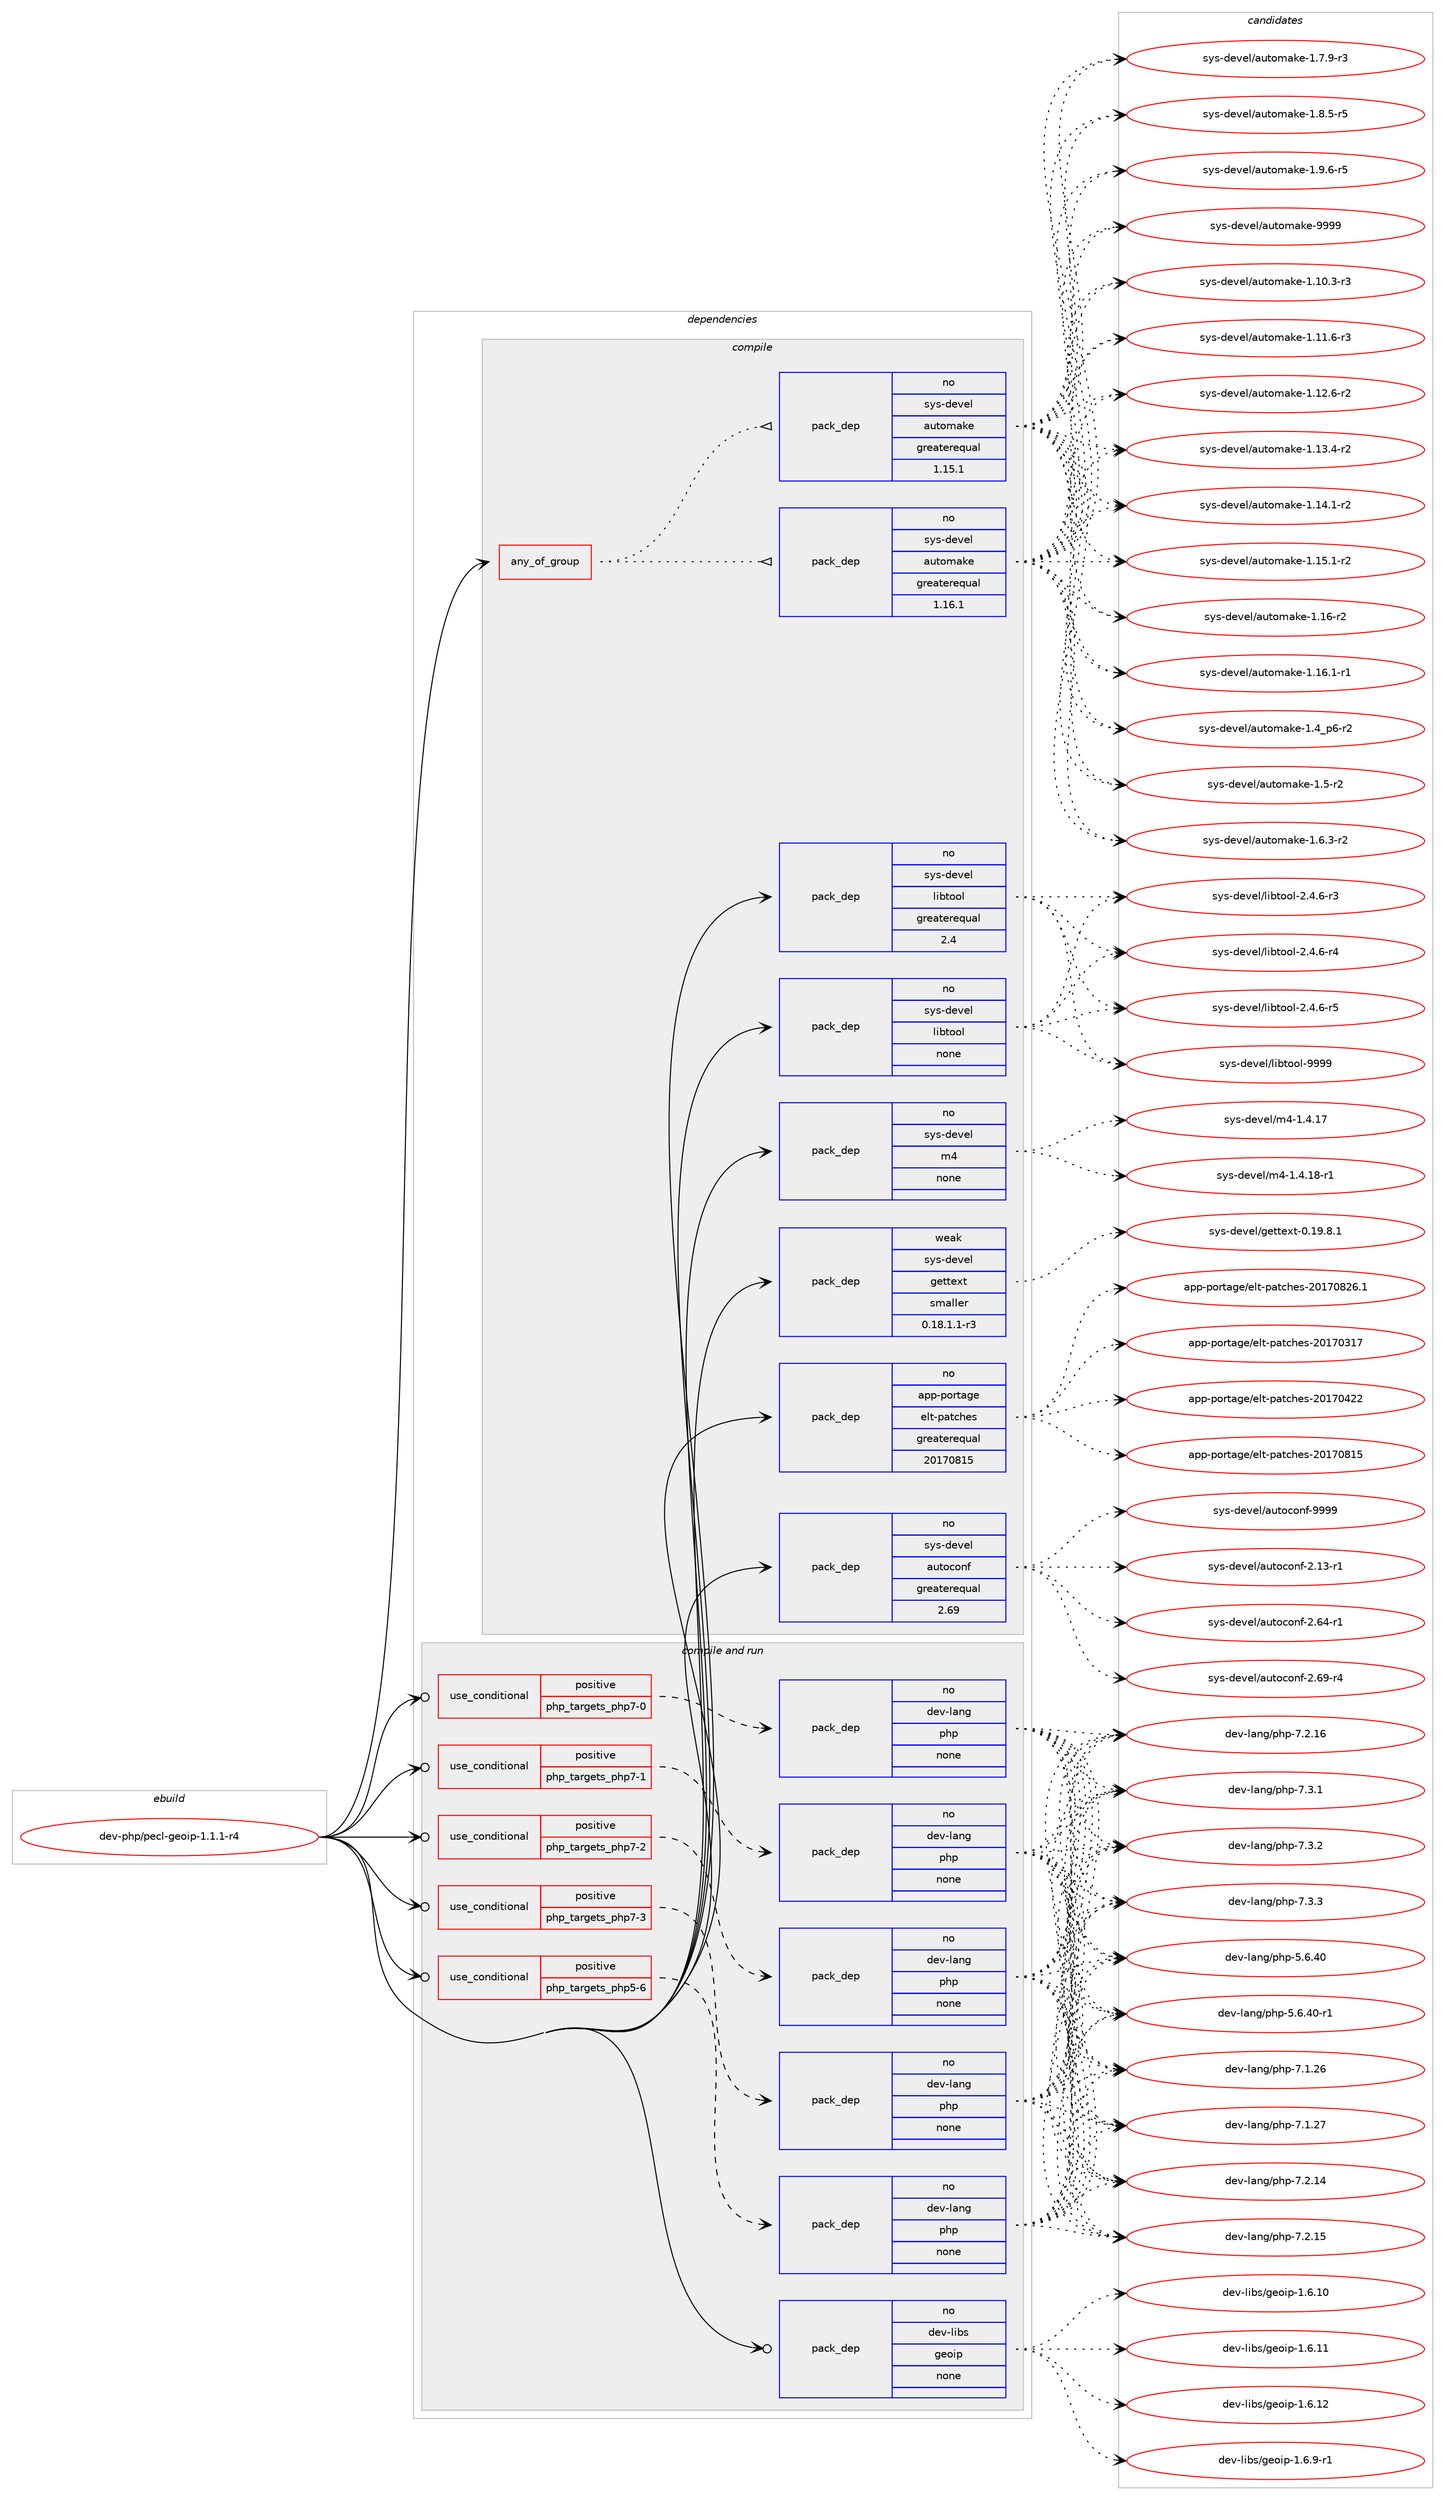 digraph prolog {

# *************
# Graph options
# *************

newrank=true;
concentrate=true;
compound=true;
graph [rankdir=LR,fontname=Helvetica,fontsize=10,ranksep=1.5];#, ranksep=2.5, nodesep=0.2];
edge  [arrowhead=vee];
node  [fontname=Helvetica,fontsize=10];

# **********
# The ebuild
# **********

subgraph cluster_leftcol {
color=gray;
rank=same;
label=<<i>ebuild</i>>;
id [label="dev-php/pecl-geoip-1.1.1-r4", color=red, width=4, href="../dev-php/pecl-geoip-1.1.1-r4.svg"];
}

# ****************
# The dependencies
# ****************

subgraph cluster_midcol {
color=gray;
label=<<i>dependencies</i>>;
subgraph cluster_compile {
fillcolor="#eeeeee";
style=filled;
label=<<i>compile</i>>;
subgraph any22548 {
dependency1393723 [label=<<TABLE BORDER="0" CELLBORDER="1" CELLSPACING="0" CELLPADDING="4"><TR><TD CELLPADDING="10">any_of_group</TD></TR></TABLE>>, shape=none, color=red];subgraph pack1001110 {
dependency1393724 [label=<<TABLE BORDER="0" CELLBORDER="1" CELLSPACING="0" CELLPADDING="4" WIDTH="220"><TR><TD ROWSPAN="6" CELLPADDING="30">pack_dep</TD></TR><TR><TD WIDTH="110">no</TD></TR><TR><TD>sys-devel</TD></TR><TR><TD>automake</TD></TR><TR><TD>greaterequal</TD></TR><TR><TD>1.16.1</TD></TR></TABLE>>, shape=none, color=blue];
}
dependency1393723:e -> dependency1393724:w [weight=20,style="dotted",arrowhead="oinv"];
subgraph pack1001111 {
dependency1393725 [label=<<TABLE BORDER="0" CELLBORDER="1" CELLSPACING="0" CELLPADDING="4" WIDTH="220"><TR><TD ROWSPAN="6" CELLPADDING="30">pack_dep</TD></TR><TR><TD WIDTH="110">no</TD></TR><TR><TD>sys-devel</TD></TR><TR><TD>automake</TD></TR><TR><TD>greaterequal</TD></TR><TR><TD>1.15.1</TD></TR></TABLE>>, shape=none, color=blue];
}
dependency1393723:e -> dependency1393725:w [weight=20,style="dotted",arrowhead="oinv"];
}
id:e -> dependency1393723:w [weight=20,style="solid",arrowhead="vee"];
subgraph pack1001112 {
dependency1393726 [label=<<TABLE BORDER="0" CELLBORDER="1" CELLSPACING="0" CELLPADDING="4" WIDTH="220"><TR><TD ROWSPAN="6" CELLPADDING="30">pack_dep</TD></TR><TR><TD WIDTH="110">no</TD></TR><TR><TD>app-portage</TD></TR><TR><TD>elt-patches</TD></TR><TR><TD>greaterequal</TD></TR><TR><TD>20170815</TD></TR></TABLE>>, shape=none, color=blue];
}
id:e -> dependency1393726:w [weight=20,style="solid",arrowhead="vee"];
subgraph pack1001113 {
dependency1393727 [label=<<TABLE BORDER="0" CELLBORDER="1" CELLSPACING="0" CELLPADDING="4" WIDTH="220"><TR><TD ROWSPAN="6" CELLPADDING="30">pack_dep</TD></TR><TR><TD WIDTH="110">no</TD></TR><TR><TD>sys-devel</TD></TR><TR><TD>autoconf</TD></TR><TR><TD>greaterequal</TD></TR><TR><TD>2.69</TD></TR></TABLE>>, shape=none, color=blue];
}
id:e -> dependency1393727:w [weight=20,style="solid",arrowhead="vee"];
subgraph pack1001114 {
dependency1393728 [label=<<TABLE BORDER="0" CELLBORDER="1" CELLSPACING="0" CELLPADDING="4" WIDTH="220"><TR><TD ROWSPAN="6" CELLPADDING="30">pack_dep</TD></TR><TR><TD WIDTH="110">no</TD></TR><TR><TD>sys-devel</TD></TR><TR><TD>libtool</TD></TR><TR><TD>greaterequal</TD></TR><TR><TD>2.4</TD></TR></TABLE>>, shape=none, color=blue];
}
id:e -> dependency1393728:w [weight=20,style="solid",arrowhead="vee"];
subgraph pack1001115 {
dependency1393729 [label=<<TABLE BORDER="0" CELLBORDER="1" CELLSPACING="0" CELLPADDING="4" WIDTH="220"><TR><TD ROWSPAN="6" CELLPADDING="30">pack_dep</TD></TR><TR><TD WIDTH="110">no</TD></TR><TR><TD>sys-devel</TD></TR><TR><TD>libtool</TD></TR><TR><TD>none</TD></TR><TR><TD></TD></TR></TABLE>>, shape=none, color=blue];
}
id:e -> dependency1393729:w [weight=20,style="solid",arrowhead="vee"];
subgraph pack1001116 {
dependency1393730 [label=<<TABLE BORDER="0" CELLBORDER="1" CELLSPACING="0" CELLPADDING="4" WIDTH="220"><TR><TD ROWSPAN="6" CELLPADDING="30">pack_dep</TD></TR><TR><TD WIDTH="110">no</TD></TR><TR><TD>sys-devel</TD></TR><TR><TD>m4</TD></TR><TR><TD>none</TD></TR><TR><TD></TD></TR></TABLE>>, shape=none, color=blue];
}
id:e -> dependency1393730:w [weight=20,style="solid",arrowhead="vee"];
subgraph pack1001117 {
dependency1393731 [label=<<TABLE BORDER="0" CELLBORDER="1" CELLSPACING="0" CELLPADDING="4" WIDTH="220"><TR><TD ROWSPAN="6" CELLPADDING="30">pack_dep</TD></TR><TR><TD WIDTH="110">weak</TD></TR><TR><TD>sys-devel</TD></TR><TR><TD>gettext</TD></TR><TR><TD>smaller</TD></TR><TR><TD>0.18.1.1-r3</TD></TR></TABLE>>, shape=none, color=blue];
}
id:e -> dependency1393731:w [weight=20,style="solid",arrowhead="vee"];
}
subgraph cluster_compileandrun {
fillcolor="#eeeeee";
style=filled;
label=<<i>compile and run</i>>;
subgraph cond369500 {
dependency1393732 [label=<<TABLE BORDER="0" CELLBORDER="1" CELLSPACING="0" CELLPADDING="4"><TR><TD ROWSPAN="3" CELLPADDING="10">use_conditional</TD></TR><TR><TD>positive</TD></TR><TR><TD>php_targets_php5-6</TD></TR></TABLE>>, shape=none, color=red];
subgraph pack1001118 {
dependency1393733 [label=<<TABLE BORDER="0" CELLBORDER="1" CELLSPACING="0" CELLPADDING="4" WIDTH="220"><TR><TD ROWSPAN="6" CELLPADDING="30">pack_dep</TD></TR><TR><TD WIDTH="110">no</TD></TR><TR><TD>dev-lang</TD></TR><TR><TD>php</TD></TR><TR><TD>none</TD></TR><TR><TD></TD></TR></TABLE>>, shape=none, color=blue];
}
dependency1393732:e -> dependency1393733:w [weight=20,style="dashed",arrowhead="vee"];
}
id:e -> dependency1393732:w [weight=20,style="solid",arrowhead="odotvee"];
subgraph cond369501 {
dependency1393734 [label=<<TABLE BORDER="0" CELLBORDER="1" CELLSPACING="0" CELLPADDING="4"><TR><TD ROWSPAN="3" CELLPADDING="10">use_conditional</TD></TR><TR><TD>positive</TD></TR><TR><TD>php_targets_php7-0</TD></TR></TABLE>>, shape=none, color=red];
subgraph pack1001119 {
dependency1393735 [label=<<TABLE BORDER="0" CELLBORDER="1" CELLSPACING="0" CELLPADDING="4" WIDTH="220"><TR><TD ROWSPAN="6" CELLPADDING="30">pack_dep</TD></TR><TR><TD WIDTH="110">no</TD></TR><TR><TD>dev-lang</TD></TR><TR><TD>php</TD></TR><TR><TD>none</TD></TR><TR><TD></TD></TR></TABLE>>, shape=none, color=blue];
}
dependency1393734:e -> dependency1393735:w [weight=20,style="dashed",arrowhead="vee"];
}
id:e -> dependency1393734:w [weight=20,style="solid",arrowhead="odotvee"];
subgraph cond369502 {
dependency1393736 [label=<<TABLE BORDER="0" CELLBORDER="1" CELLSPACING="0" CELLPADDING="4"><TR><TD ROWSPAN="3" CELLPADDING="10">use_conditional</TD></TR><TR><TD>positive</TD></TR><TR><TD>php_targets_php7-1</TD></TR></TABLE>>, shape=none, color=red];
subgraph pack1001120 {
dependency1393737 [label=<<TABLE BORDER="0" CELLBORDER="1" CELLSPACING="0" CELLPADDING="4" WIDTH="220"><TR><TD ROWSPAN="6" CELLPADDING="30">pack_dep</TD></TR><TR><TD WIDTH="110">no</TD></TR><TR><TD>dev-lang</TD></TR><TR><TD>php</TD></TR><TR><TD>none</TD></TR><TR><TD></TD></TR></TABLE>>, shape=none, color=blue];
}
dependency1393736:e -> dependency1393737:w [weight=20,style="dashed",arrowhead="vee"];
}
id:e -> dependency1393736:w [weight=20,style="solid",arrowhead="odotvee"];
subgraph cond369503 {
dependency1393738 [label=<<TABLE BORDER="0" CELLBORDER="1" CELLSPACING="0" CELLPADDING="4"><TR><TD ROWSPAN="3" CELLPADDING="10">use_conditional</TD></TR><TR><TD>positive</TD></TR><TR><TD>php_targets_php7-2</TD></TR></TABLE>>, shape=none, color=red];
subgraph pack1001121 {
dependency1393739 [label=<<TABLE BORDER="0" CELLBORDER="1" CELLSPACING="0" CELLPADDING="4" WIDTH="220"><TR><TD ROWSPAN="6" CELLPADDING="30">pack_dep</TD></TR><TR><TD WIDTH="110">no</TD></TR><TR><TD>dev-lang</TD></TR><TR><TD>php</TD></TR><TR><TD>none</TD></TR><TR><TD></TD></TR></TABLE>>, shape=none, color=blue];
}
dependency1393738:e -> dependency1393739:w [weight=20,style="dashed",arrowhead="vee"];
}
id:e -> dependency1393738:w [weight=20,style="solid",arrowhead="odotvee"];
subgraph cond369504 {
dependency1393740 [label=<<TABLE BORDER="0" CELLBORDER="1" CELLSPACING="0" CELLPADDING="4"><TR><TD ROWSPAN="3" CELLPADDING="10">use_conditional</TD></TR><TR><TD>positive</TD></TR><TR><TD>php_targets_php7-3</TD></TR></TABLE>>, shape=none, color=red];
subgraph pack1001122 {
dependency1393741 [label=<<TABLE BORDER="0" CELLBORDER="1" CELLSPACING="0" CELLPADDING="4" WIDTH="220"><TR><TD ROWSPAN="6" CELLPADDING="30">pack_dep</TD></TR><TR><TD WIDTH="110">no</TD></TR><TR><TD>dev-lang</TD></TR><TR><TD>php</TD></TR><TR><TD>none</TD></TR><TR><TD></TD></TR></TABLE>>, shape=none, color=blue];
}
dependency1393740:e -> dependency1393741:w [weight=20,style="dashed",arrowhead="vee"];
}
id:e -> dependency1393740:w [weight=20,style="solid",arrowhead="odotvee"];
subgraph pack1001123 {
dependency1393742 [label=<<TABLE BORDER="0" CELLBORDER="1" CELLSPACING="0" CELLPADDING="4" WIDTH="220"><TR><TD ROWSPAN="6" CELLPADDING="30">pack_dep</TD></TR><TR><TD WIDTH="110">no</TD></TR><TR><TD>dev-libs</TD></TR><TR><TD>geoip</TD></TR><TR><TD>none</TD></TR><TR><TD></TD></TR></TABLE>>, shape=none, color=blue];
}
id:e -> dependency1393742:w [weight=20,style="solid",arrowhead="odotvee"];
}
subgraph cluster_run {
fillcolor="#eeeeee";
style=filled;
label=<<i>run</i>>;
}
}

# **************
# The candidates
# **************

subgraph cluster_choices {
rank=same;
color=gray;
label=<<i>candidates</i>>;

subgraph choice1001110 {
color=black;
nodesep=1;
choice11512111545100101118101108479711711611110997107101454946494846514511451 [label="sys-devel/automake-1.10.3-r3", color=red, width=4,href="../sys-devel/automake-1.10.3-r3.svg"];
choice11512111545100101118101108479711711611110997107101454946494946544511451 [label="sys-devel/automake-1.11.6-r3", color=red, width=4,href="../sys-devel/automake-1.11.6-r3.svg"];
choice11512111545100101118101108479711711611110997107101454946495046544511450 [label="sys-devel/automake-1.12.6-r2", color=red, width=4,href="../sys-devel/automake-1.12.6-r2.svg"];
choice11512111545100101118101108479711711611110997107101454946495146524511450 [label="sys-devel/automake-1.13.4-r2", color=red, width=4,href="../sys-devel/automake-1.13.4-r2.svg"];
choice11512111545100101118101108479711711611110997107101454946495246494511450 [label="sys-devel/automake-1.14.1-r2", color=red, width=4,href="../sys-devel/automake-1.14.1-r2.svg"];
choice11512111545100101118101108479711711611110997107101454946495346494511450 [label="sys-devel/automake-1.15.1-r2", color=red, width=4,href="../sys-devel/automake-1.15.1-r2.svg"];
choice1151211154510010111810110847971171161111099710710145494649544511450 [label="sys-devel/automake-1.16-r2", color=red, width=4,href="../sys-devel/automake-1.16-r2.svg"];
choice11512111545100101118101108479711711611110997107101454946495446494511449 [label="sys-devel/automake-1.16.1-r1", color=red, width=4,href="../sys-devel/automake-1.16.1-r1.svg"];
choice115121115451001011181011084797117116111109971071014549465295112544511450 [label="sys-devel/automake-1.4_p6-r2", color=red, width=4,href="../sys-devel/automake-1.4_p6-r2.svg"];
choice11512111545100101118101108479711711611110997107101454946534511450 [label="sys-devel/automake-1.5-r2", color=red, width=4,href="../sys-devel/automake-1.5-r2.svg"];
choice115121115451001011181011084797117116111109971071014549465446514511450 [label="sys-devel/automake-1.6.3-r2", color=red, width=4,href="../sys-devel/automake-1.6.3-r2.svg"];
choice115121115451001011181011084797117116111109971071014549465546574511451 [label="sys-devel/automake-1.7.9-r3", color=red, width=4,href="../sys-devel/automake-1.7.9-r3.svg"];
choice115121115451001011181011084797117116111109971071014549465646534511453 [label="sys-devel/automake-1.8.5-r5", color=red, width=4,href="../sys-devel/automake-1.8.5-r5.svg"];
choice115121115451001011181011084797117116111109971071014549465746544511453 [label="sys-devel/automake-1.9.6-r5", color=red, width=4,href="../sys-devel/automake-1.9.6-r5.svg"];
choice115121115451001011181011084797117116111109971071014557575757 [label="sys-devel/automake-9999", color=red, width=4,href="../sys-devel/automake-9999.svg"];
dependency1393724:e -> choice11512111545100101118101108479711711611110997107101454946494846514511451:w [style=dotted,weight="100"];
dependency1393724:e -> choice11512111545100101118101108479711711611110997107101454946494946544511451:w [style=dotted,weight="100"];
dependency1393724:e -> choice11512111545100101118101108479711711611110997107101454946495046544511450:w [style=dotted,weight="100"];
dependency1393724:e -> choice11512111545100101118101108479711711611110997107101454946495146524511450:w [style=dotted,weight="100"];
dependency1393724:e -> choice11512111545100101118101108479711711611110997107101454946495246494511450:w [style=dotted,weight="100"];
dependency1393724:e -> choice11512111545100101118101108479711711611110997107101454946495346494511450:w [style=dotted,weight="100"];
dependency1393724:e -> choice1151211154510010111810110847971171161111099710710145494649544511450:w [style=dotted,weight="100"];
dependency1393724:e -> choice11512111545100101118101108479711711611110997107101454946495446494511449:w [style=dotted,weight="100"];
dependency1393724:e -> choice115121115451001011181011084797117116111109971071014549465295112544511450:w [style=dotted,weight="100"];
dependency1393724:e -> choice11512111545100101118101108479711711611110997107101454946534511450:w [style=dotted,weight="100"];
dependency1393724:e -> choice115121115451001011181011084797117116111109971071014549465446514511450:w [style=dotted,weight="100"];
dependency1393724:e -> choice115121115451001011181011084797117116111109971071014549465546574511451:w [style=dotted,weight="100"];
dependency1393724:e -> choice115121115451001011181011084797117116111109971071014549465646534511453:w [style=dotted,weight="100"];
dependency1393724:e -> choice115121115451001011181011084797117116111109971071014549465746544511453:w [style=dotted,weight="100"];
dependency1393724:e -> choice115121115451001011181011084797117116111109971071014557575757:w [style=dotted,weight="100"];
}
subgraph choice1001111 {
color=black;
nodesep=1;
choice11512111545100101118101108479711711611110997107101454946494846514511451 [label="sys-devel/automake-1.10.3-r3", color=red, width=4,href="../sys-devel/automake-1.10.3-r3.svg"];
choice11512111545100101118101108479711711611110997107101454946494946544511451 [label="sys-devel/automake-1.11.6-r3", color=red, width=4,href="../sys-devel/automake-1.11.6-r3.svg"];
choice11512111545100101118101108479711711611110997107101454946495046544511450 [label="sys-devel/automake-1.12.6-r2", color=red, width=4,href="../sys-devel/automake-1.12.6-r2.svg"];
choice11512111545100101118101108479711711611110997107101454946495146524511450 [label="sys-devel/automake-1.13.4-r2", color=red, width=4,href="../sys-devel/automake-1.13.4-r2.svg"];
choice11512111545100101118101108479711711611110997107101454946495246494511450 [label="sys-devel/automake-1.14.1-r2", color=red, width=4,href="../sys-devel/automake-1.14.1-r2.svg"];
choice11512111545100101118101108479711711611110997107101454946495346494511450 [label="sys-devel/automake-1.15.1-r2", color=red, width=4,href="../sys-devel/automake-1.15.1-r2.svg"];
choice1151211154510010111810110847971171161111099710710145494649544511450 [label="sys-devel/automake-1.16-r2", color=red, width=4,href="../sys-devel/automake-1.16-r2.svg"];
choice11512111545100101118101108479711711611110997107101454946495446494511449 [label="sys-devel/automake-1.16.1-r1", color=red, width=4,href="../sys-devel/automake-1.16.1-r1.svg"];
choice115121115451001011181011084797117116111109971071014549465295112544511450 [label="sys-devel/automake-1.4_p6-r2", color=red, width=4,href="../sys-devel/automake-1.4_p6-r2.svg"];
choice11512111545100101118101108479711711611110997107101454946534511450 [label="sys-devel/automake-1.5-r2", color=red, width=4,href="../sys-devel/automake-1.5-r2.svg"];
choice115121115451001011181011084797117116111109971071014549465446514511450 [label="sys-devel/automake-1.6.3-r2", color=red, width=4,href="../sys-devel/automake-1.6.3-r2.svg"];
choice115121115451001011181011084797117116111109971071014549465546574511451 [label="sys-devel/automake-1.7.9-r3", color=red, width=4,href="../sys-devel/automake-1.7.9-r3.svg"];
choice115121115451001011181011084797117116111109971071014549465646534511453 [label="sys-devel/automake-1.8.5-r5", color=red, width=4,href="../sys-devel/automake-1.8.5-r5.svg"];
choice115121115451001011181011084797117116111109971071014549465746544511453 [label="sys-devel/automake-1.9.6-r5", color=red, width=4,href="../sys-devel/automake-1.9.6-r5.svg"];
choice115121115451001011181011084797117116111109971071014557575757 [label="sys-devel/automake-9999", color=red, width=4,href="../sys-devel/automake-9999.svg"];
dependency1393725:e -> choice11512111545100101118101108479711711611110997107101454946494846514511451:w [style=dotted,weight="100"];
dependency1393725:e -> choice11512111545100101118101108479711711611110997107101454946494946544511451:w [style=dotted,weight="100"];
dependency1393725:e -> choice11512111545100101118101108479711711611110997107101454946495046544511450:w [style=dotted,weight="100"];
dependency1393725:e -> choice11512111545100101118101108479711711611110997107101454946495146524511450:w [style=dotted,weight="100"];
dependency1393725:e -> choice11512111545100101118101108479711711611110997107101454946495246494511450:w [style=dotted,weight="100"];
dependency1393725:e -> choice11512111545100101118101108479711711611110997107101454946495346494511450:w [style=dotted,weight="100"];
dependency1393725:e -> choice1151211154510010111810110847971171161111099710710145494649544511450:w [style=dotted,weight="100"];
dependency1393725:e -> choice11512111545100101118101108479711711611110997107101454946495446494511449:w [style=dotted,weight="100"];
dependency1393725:e -> choice115121115451001011181011084797117116111109971071014549465295112544511450:w [style=dotted,weight="100"];
dependency1393725:e -> choice11512111545100101118101108479711711611110997107101454946534511450:w [style=dotted,weight="100"];
dependency1393725:e -> choice115121115451001011181011084797117116111109971071014549465446514511450:w [style=dotted,weight="100"];
dependency1393725:e -> choice115121115451001011181011084797117116111109971071014549465546574511451:w [style=dotted,weight="100"];
dependency1393725:e -> choice115121115451001011181011084797117116111109971071014549465646534511453:w [style=dotted,weight="100"];
dependency1393725:e -> choice115121115451001011181011084797117116111109971071014549465746544511453:w [style=dotted,weight="100"];
dependency1393725:e -> choice115121115451001011181011084797117116111109971071014557575757:w [style=dotted,weight="100"];
}
subgraph choice1001112 {
color=black;
nodesep=1;
choice97112112451121111141169710310147101108116451129711699104101115455048495548514955 [label="app-portage/elt-patches-20170317", color=red, width=4,href="../app-portage/elt-patches-20170317.svg"];
choice97112112451121111141169710310147101108116451129711699104101115455048495548525050 [label="app-portage/elt-patches-20170422", color=red, width=4,href="../app-portage/elt-patches-20170422.svg"];
choice97112112451121111141169710310147101108116451129711699104101115455048495548564953 [label="app-portage/elt-patches-20170815", color=red, width=4,href="../app-portage/elt-patches-20170815.svg"];
choice971121124511211111411697103101471011081164511297116991041011154550484955485650544649 [label="app-portage/elt-patches-20170826.1", color=red, width=4,href="../app-portage/elt-patches-20170826.1.svg"];
dependency1393726:e -> choice97112112451121111141169710310147101108116451129711699104101115455048495548514955:w [style=dotted,weight="100"];
dependency1393726:e -> choice97112112451121111141169710310147101108116451129711699104101115455048495548525050:w [style=dotted,weight="100"];
dependency1393726:e -> choice97112112451121111141169710310147101108116451129711699104101115455048495548564953:w [style=dotted,weight="100"];
dependency1393726:e -> choice971121124511211111411697103101471011081164511297116991041011154550484955485650544649:w [style=dotted,weight="100"];
}
subgraph choice1001113 {
color=black;
nodesep=1;
choice1151211154510010111810110847971171161119911111010245504649514511449 [label="sys-devel/autoconf-2.13-r1", color=red, width=4,href="../sys-devel/autoconf-2.13-r1.svg"];
choice1151211154510010111810110847971171161119911111010245504654524511449 [label="sys-devel/autoconf-2.64-r1", color=red, width=4,href="../sys-devel/autoconf-2.64-r1.svg"];
choice1151211154510010111810110847971171161119911111010245504654574511452 [label="sys-devel/autoconf-2.69-r4", color=red, width=4,href="../sys-devel/autoconf-2.69-r4.svg"];
choice115121115451001011181011084797117116111991111101024557575757 [label="sys-devel/autoconf-9999", color=red, width=4,href="../sys-devel/autoconf-9999.svg"];
dependency1393727:e -> choice1151211154510010111810110847971171161119911111010245504649514511449:w [style=dotted,weight="100"];
dependency1393727:e -> choice1151211154510010111810110847971171161119911111010245504654524511449:w [style=dotted,weight="100"];
dependency1393727:e -> choice1151211154510010111810110847971171161119911111010245504654574511452:w [style=dotted,weight="100"];
dependency1393727:e -> choice115121115451001011181011084797117116111991111101024557575757:w [style=dotted,weight="100"];
}
subgraph choice1001114 {
color=black;
nodesep=1;
choice1151211154510010111810110847108105981161111111084550465246544511451 [label="sys-devel/libtool-2.4.6-r3", color=red, width=4,href="../sys-devel/libtool-2.4.6-r3.svg"];
choice1151211154510010111810110847108105981161111111084550465246544511452 [label="sys-devel/libtool-2.4.6-r4", color=red, width=4,href="../sys-devel/libtool-2.4.6-r4.svg"];
choice1151211154510010111810110847108105981161111111084550465246544511453 [label="sys-devel/libtool-2.4.6-r5", color=red, width=4,href="../sys-devel/libtool-2.4.6-r5.svg"];
choice1151211154510010111810110847108105981161111111084557575757 [label="sys-devel/libtool-9999", color=red, width=4,href="../sys-devel/libtool-9999.svg"];
dependency1393728:e -> choice1151211154510010111810110847108105981161111111084550465246544511451:w [style=dotted,weight="100"];
dependency1393728:e -> choice1151211154510010111810110847108105981161111111084550465246544511452:w [style=dotted,weight="100"];
dependency1393728:e -> choice1151211154510010111810110847108105981161111111084550465246544511453:w [style=dotted,weight="100"];
dependency1393728:e -> choice1151211154510010111810110847108105981161111111084557575757:w [style=dotted,weight="100"];
}
subgraph choice1001115 {
color=black;
nodesep=1;
choice1151211154510010111810110847108105981161111111084550465246544511451 [label="sys-devel/libtool-2.4.6-r3", color=red, width=4,href="../sys-devel/libtool-2.4.6-r3.svg"];
choice1151211154510010111810110847108105981161111111084550465246544511452 [label="sys-devel/libtool-2.4.6-r4", color=red, width=4,href="../sys-devel/libtool-2.4.6-r4.svg"];
choice1151211154510010111810110847108105981161111111084550465246544511453 [label="sys-devel/libtool-2.4.6-r5", color=red, width=4,href="../sys-devel/libtool-2.4.6-r5.svg"];
choice1151211154510010111810110847108105981161111111084557575757 [label="sys-devel/libtool-9999", color=red, width=4,href="../sys-devel/libtool-9999.svg"];
dependency1393729:e -> choice1151211154510010111810110847108105981161111111084550465246544511451:w [style=dotted,weight="100"];
dependency1393729:e -> choice1151211154510010111810110847108105981161111111084550465246544511452:w [style=dotted,weight="100"];
dependency1393729:e -> choice1151211154510010111810110847108105981161111111084550465246544511453:w [style=dotted,weight="100"];
dependency1393729:e -> choice1151211154510010111810110847108105981161111111084557575757:w [style=dotted,weight="100"];
}
subgraph choice1001116 {
color=black;
nodesep=1;
choice11512111545100101118101108471095245494652464955 [label="sys-devel/m4-1.4.17", color=red, width=4,href="../sys-devel/m4-1.4.17.svg"];
choice115121115451001011181011084710952454946524649564511449 [label="sys-devel/m4-1.4.18-r1", color=red, width=4,href="../sys-devel/m4-1.4.18-r1.svg"];
dependency1393730:e -> choice11512111545100101118101108471095245494652464955:w [style=dotted,weight="100"];
dependency1393730:e -> choice115121115451001011181011084710952454946524649564511449:w [style=dotted,weight="100"];
}
subgraph choice1001117 {
color=black;
nodesep=1;
choice1151211154510010111810110847103101116116101120116454846495746564649 [label="sys-devel/gettext-0.19.8.1", color=red, width=4,href="../sys-devel/gettext-0.19.8.1.svg"];
dependency1393731:e -> choice1151211154510010111810110847103101116116101120116454846495746564649:w [style=dotted,weight="100"];
}
subgraph choice1001118 {
color=black;
nodesep=1;
choice10010111845108971101034711210411245534654465248 [label="dev-lang/php-5.6.40", color=red, width=4,href="../dev-lang/php-5.6.40.svg"];
choice100101118451089711010347112104112455346544652484511449 [label="dev-lang/php-5.6.40-r1", color=red, width=4,href="../dev-lang/php-5.6.40-r1.svg"];
choice10010111845108971101034711210411245554649465054 [label="dev-lang/php-7.1.26", color=red, width=4,href="../dev-lang/php-7.1.26.svg"];
choice10010111845108971101034711210411245554649465055 [label="dev-lang/php-7.1.27", color=red, width=4,href="../dev-lang/php-7.1.27.svg"];
choice10010111845108971101034711210411245554650464952 [label="dev-lang/php-7.2.14", color=red, width=4,href="../dev-lang/php-7.2.14.svg"];
choice10010111845108971101034711210411245554650464953 [label="dev-lang/php-7.2.15", color=red, width=4,href="../dev-lang/php-7.2.15.svg"];
choice10010111845108971101034711210411245554650464954 [label="dev-lang/php-7.2.16", color=red, width=4,href="../dev-lang/php-7.2.16.svg"];
choice100101118451089711010347112104112455546514649 [label="dev-lang/php-7.3.1", color=red, width=4,href="../dev-lang/php-7.3.1.svg"];
choice100101118451089711010347112104112455546514650 [label="dev-lang/php-7.3.2", color=red, width=4,href="../dev-lang/php-7.3.2.svg"];
choice100101118451089711010347112104112455546514651 [label="dev-lang/php-7.3.3", color=red, width=4,href="../dev-lang/php-7.3.3.svg"];
dependency1393733:e -> choice10010111845108971101034711210411245534654465248:w [style=dotted,weight="100"];
dependency1393733:e -> choice100101118451089711010347112104112455346544652484511449:w [style=dotted,weight="100"];
dependency1393733:e -> choice10010111845108971101034711210411245554649465054:w [style=dotted,weight="100"];
dependency1393733:e -> choice10010111845108971101034711210411245554649465055:w [style=dotted,weight="100"];
dependency1393733:e -> choice10010111845108971101034711210411245554650464952:w [style=dotted,weight="100"];
dependency1393733:e -> choice10010111845108971101034711210411245554650464953:w [style=dotted,weight="100"];
dependency1393733:e -> choice10010111845108971101034711210411245554650464954:w [style=dotted,weight="100"];
dependency1393733:e -> choice100101118451089711010347112104112455546514649:w [style=dotted,weight="100"];
dependency1393733:e -> choice100101118451089711010347112104112455546514650:w [style=dotted,weight="100"];
dependency1393733:e -> choice100101118451089711010347112104112455546514651:w [style=dotted,weight="100"];
}
subgraph choice1001119 {
color=black;
nodesep=1;
choice10010111845108971101034711210411245534654465248 [label="dev-lang/php-5.6.40", color=red, width=4,href="../dev-lang/php-5.6.40.svg"];
choice100101118451089711010347112104112455346544652484511449 [label="dev-lang/php-5.6.40-r1", color=red, width=4,href="../dev-lang/php-5.6.40-r1.svg"];
choice10010111845108971101034711210411245554649465054 [label="dev-lang/php-7.1.26", color=red, width=4,href="../dev-lang/php-7.1.26.svg"];
choice10010111845108971101034711210411245554649465055 [label="dev-lang/php-7.1.27", color=red, width=4,href="../dev-lang/php-7.1.27.svg"];
choice10010111845108971101034711210411245554650464952 [label="dev-lang/php-7.2.14", color=red, width=4,href="../dev-lang/php-7.2.14.svg"];
choice10010111845108971101034711210411245554650464953 [label="dev-lang/php-7.2.15", color=red, width=4,href="../dev-lang/php-7.2.15.svg"];
choice10010111845108971101034711210411245554650464954 [label="dev-lang/php-7.2.16", color=red, width=4,href="../dev-lang/php-7.2.16.svg"];
choice100101118451089711010347112104112455546514649 [label="dev-lang/php-7.3.1", color=red, width=4,href="../dev-lang/php-7.3.1.svg"];
choice100101118451089711010347112104112455546514650 [label="dev-lang/php-7.3.2", color=red, width=4,href="../dev-lang/php-7.3.2.svg"];
choice100101118451089711010347112104112455546514651 [label="dev-lang/php-7.3.3", color=red, width=4,href="../dev-lang/php-7.3.3.svg"];
dependency1393735:e -> choice10010111845108971101034711210411245534654465248:w [style=dotted,weight="100"];
dependency1393735:e -> choice100101118451089711010347112104112455346544652484511449:w [style=dotted,weight="100"];
dependency1393735:e -> choice10010111845108971101034711210411245554649465054:w [style=dotted,weight="100"];
dependency1393735:e -> choice10010111845108971101034711210411245554649465055:w [style=dotted,weight="100"];
dependency1393735:e -> choice10010111845108971101034711210411245554650464952:w [style=dotted,weight="100"];
dependency1393735:e -> choice10010111845108971101034711210411245554650464953:w [style=dotted,weight="100"];
dependency1393735:e -> choice10010111845108971101034711210411245554650464954:w [style=dotted,weight="100"];
dependency1393735:e -> choice100101118451089711010347112104112455546514649:w [style=dotted,weight="100"];
dependency1393735:e -> choice100101118451089711010347112104112455546514650:w [style=dotted,weight="100"];
dependency1393735:e -> choice100101118451089711010347112104112455546514651:w [style=dotted,weight="100"];
}
subgraph choice1001120 {
color=black;
nodesep=1;
choice10010111845108971101034711210411245534654465248 [label="dev-lang/php-5.6.40", color=red, width=4,href="../dev-lang/php-5.6.40.svg"];
choice100101118451089711010347112104112455346544652484511449 [label="dev-lang/php-5.6.40-r1", color=red, width=4,href="../dev-lang/php-5.6.40-r1.svg"];
choice10010111845108971101034711210411245554649465054 [label="dev-lang/php-7.1.26", color=red, width=4,href="../dev-lang/php-7.1.26.svg"];
choice10010111845108971101034711210411245554649465055 [label="dev-lang/php-7.1.27", color=red, width=4,href="../dev-lang/php-7.1.27.svg"];
choice10010111845108971101034711210411245554650464952 [label="dev-lang/php-7.2.14", color=red, width=4,href="../dev-lang/php-7.2.14.svg"];
choice10010111845108971101034711210411245554650464953 [label="dev-lang/php-7.2.15", color=red, width=4,href="../dev-lang/php-7.2.15.svg"];
choice10010111845108971101034711210411245554650464954 [label="dev-lang/php-7.2.16", color=red, width=4,href="../dev-lang/php-7.2.16.svg"];
choice100101118451089711010347112104112455546514649 [label="dev-lang/php-7.3.1", color=red, width=4,href="../dev-lang/php-7.3.1.svg"];
choice100101118451089711010347112104112455546514650 [label="dev-lang/php-7.3.2", color=red, width=4,href="../dev-lang/php-7.3.2.svg"];
choice100101118451089711010347112104112455546514651 [label="dev-lang/php-7.3.3", color=red, width=4,href="../dev-lang/php-7.3.3.svg"];
dependency1393737:e -> choice10010111845108971101034711210411245534654465248:w [style=dotted,weight="100"];
dependency1393737:e -> choice100101118451089711010347112104112455346544652484511449:w [style=dotted,weight="100"];
dependency1393737:e -> choice10010111845108971101034711210411245554649465054:w [style=dotted,weight="100"];
dependency1393737:e -> choice10010111845108971101034711210411245554649465055:w [style=dotted,weight="100"];
dependency1393737:e -> choice10010111845108971101034711210411245554650464952:w [style=dotted,weight="100"];
dependency1393737:e -> choice10010111845108971101034711210411245554650464953:w [style=dotted,weight="100"];
dependency1393737:e -> choice10010111845108971101034711210411245554650464954:w [style=dotted,weight="100"];
dependency1393737:e -> choice100101118451089711010347112104112455546514649:w [style=dotted,weight="100"];
dependency1393737:e -> choice100101118451089711010347112104112455546514650:w [style=dotted,weight="100"];
dependency1393737:e -> choice100101118451089711010347112104112455546514651:w [style=dotted,weight="100"];
}
subgraph choice1001121 {
color=black;
nodesep=1;
choice10010111845108971101034711210411245534654465248 [label="dev-lang/php-5.6.40", color=red, width=4,href="../dev-lang/php-5.6.40.svg"];
choice100101118451089711010347112104112455346544652484511449 [label="dev-lang/php-5.6.40-r1", color=red, width=4,href="../dev-lang/php-5.6.40-r1.svg"];
choice10010111845108971101034711210411245554649465054 [label="dev-lang/php-7.1.26", color=red, width=4,href="../dev-lang/php-7.1.26.svg"];
choice10010111845108971101034711210411245554649465055 [label="dev-lang/php-7.1.27", color=red, width=4,href="../dev-lang/php-7.1.27.svg"];
choice10010111845108971101034711210411245554650464952 [label="dev-lang/php-7.2.14", color=red, width=4,href="../dev-lang/php-7.2.14.svg"];
choice10010111845108971101034711210411245554650464953 [label="dev-lang/php-7.2.15", color=red, width=4,href="../dev-lang/php-7.2.15.svg"];
choice10010111845108971101034711210411245554650464954 [label="dev-lang/php-7.2.16", color=red, width=4,href="../dev-lang/php-7.2.16.svg"];
choice100101118451089711010347112104112455546514649 [label="dev-lang/php-7.3.1", color=red, width=4,href="../dev-lang/php-7.3.1.svg"];
choice100101118451089711010347112104112455546514650 [label="dev-lang/php-7.3.2", color=red, width=4,href="../dev-lang/php-7.3.2.svg"];
choice100101118451089711010347112104112455546514651 [label="dev-lang/php-7.3.3", color=red, width=4,href="../dev-lang/php-7.3.3.svg"];
dependency1393739:e -> choice10010111845108971101034711210411245534654465248:w [style=dotted,weight="100"];
dependency1393739:e -> choice100101118451089711010347112104112455346544652484511449:w [style=dotted,weight="100"];
dependency1393739:e -> choice10010111845108971101034711210411245554649465054:w [style=dotted,weight="100"];
dependency1393739:e -> choice10010111845108971101034711210411245554649465055:w [style=dotted,weight="100"];
dependency1393739:e -> choice10010111845108971101034711210411245554650464952:w [style=dotted,weight="100"];
dependency1393739:e -> choice10010111845108971101034711210411245554650464953:w [style=dotted,weight="100"];
dependency1393739:e -> choice10010111845108971101034711210411245554650464954:w [style=dotted,weight="100"];
dependency1393739:e -> choice100101118451089711010347112104112455546514649:w [style=dotted,weight="100"];
dependency1393739:e -> choice100101118451089711010347112104112455546514650:w [style=dotted,weight="100"];
dependency1393739:e -> choice100101118451089711010347112104112455546514651:w [style=dotted,weight="100"];
}
subgraph choice1001122 {
color=black;
nodesep=1;
choice10010111845108971101034711210411245534654465248 [label="dev-lang/php-5.6.40", color=red, width=4,href="../dev-lang/php-5.6.40.svg"];
choice100101118451089711010347112104112455346544652484511449 [label="dev-lang/php-5.6.40-r1", color=red, width=4,href="../dev-lang/php-5.6.40-r1.svg"];
choice10010111845108971101034711210411245554649465054 [label="dev-lang/php-7.1.26", color=red, width=4,href="../dev-lang/php-7.1.26.svg"];
choice10010111845108971101034711210411245554649465055 [label="dev-lang/php-7.1.27", color=red, width=4,href="../dev-lang/php-7.1.27.svg"];
choice10010111845108971101034711210411245554650464952 [label="dev-lang/php-7.2.14", color=red, width=4,href="../dev-lang/php-7.2.14.svg"];
choice10010111845108971101034711210411245554650464953 [label="dev-lang/php-7.2.15", color=red, width=4,href="../dev-lang/php-7.2.15.svg"];
choice10010111845108971101034711210411245554650464954 [label="dev-lang/php-7.2.16", color=red, width=4,href="../dev-lang/php-7.2.16.svg"];
choice100101118451089711010347112104112455546514649 [label="dev-lang/php-7.3.1", color=red, width=4,href="../dev-lang/php-7.3.1.svg"];
choice100101118451089711010347112104112455546514650 [label="dev-lang/php-7.3.2", color=red, width=4,href="../dev-lang/php-7.3.2.svg"];
choice100101118451089711010347112104112455546514651 [label="dev-lang/php-7.3.3", color=red, width=4,href="../dev-lang/php-7.3.3.svg"];
dependency1393741:e -> choice10010111845108971101034711210411245534654465248:w [style=dotted,weight="100"];
dependency1393741:e -> choice100101118451089711010347112104112455346544652484511449:w [style=dotted,weight="100"];
dependency1393741:e -> choice10010111845108971101034711210411245554649465054:w [style=dotted,weight="100"];
dependency1393741:e -> choice10010111845108971101034711210411245554649465055:w [style=dotted,weight="100"];
dependency1393741:e -> choice10010111845108971101034711210411245554650464952:w [style=dotted,weight="100"];
dependency1393741:e -> choice10010111845108971101034711210411245554650464953:w [style=dotted,weight="100"];
dependency1393741:e -> choice10010111845108971101034711210411245554650464954:w [style=dotted,weight="100"];
dependency1393741:e -> choice100101118451089711010347112104112455546514649:w [style=dotted,weight="100"];
dependency1393741:e -> choice100101118451089711010347112104112455546514650:w [style=dotted,weight="100"];
dependency1393741:e -> choice100101118451089711010347112104112455546514651:w [style=dotted,weight="100"];
}
subgraph choice1001123 {
color=black;
nodesep=1;
choice10010111845108105981154710310111110511245494654464948 [label="dev-libs/geoip-1.6.10", color=red, width=4,href="../dev-libs/geoip-1.6.10.svg"];
choice10010111845108105981154710310111110511245494654464949 [label="dev-libs/geoip-1.6.11", color=red, width=4,href="../dev-libs/geoip-1.6.11.svg"];
choice10010111845108105981154710310111110511245494654464950 [label="dev-libs/geoip-1.6.12", color=red, width=4,href="../dev-libs/geoip-1.6.12.svg"];
choice1001011184510810598115471031011111051124549465446574511449 [label="dev-libs/geoip-1.6.9-r1", color=red, width=4,href="../dev-libs/geoip-1.6.9-r1.svg"];
dependency1393742:e -> choice10010111845108105981154710310111110511245494654464948:w [style=dotted,weight="100"];
dependency1393742:e -> choice10010111845108105981154710310111110511245494654464949:w [style=dotted,weight="100"];
dependency1393742:e -> choice10010111845108105981154710310111110511245494654464950:w [style=dotted,weight="100"];
dependency1393742:e -> choice1001011184510810598115471031011111051124549465446574511449:w [style=dotted,weight="100"];
}
}

}
